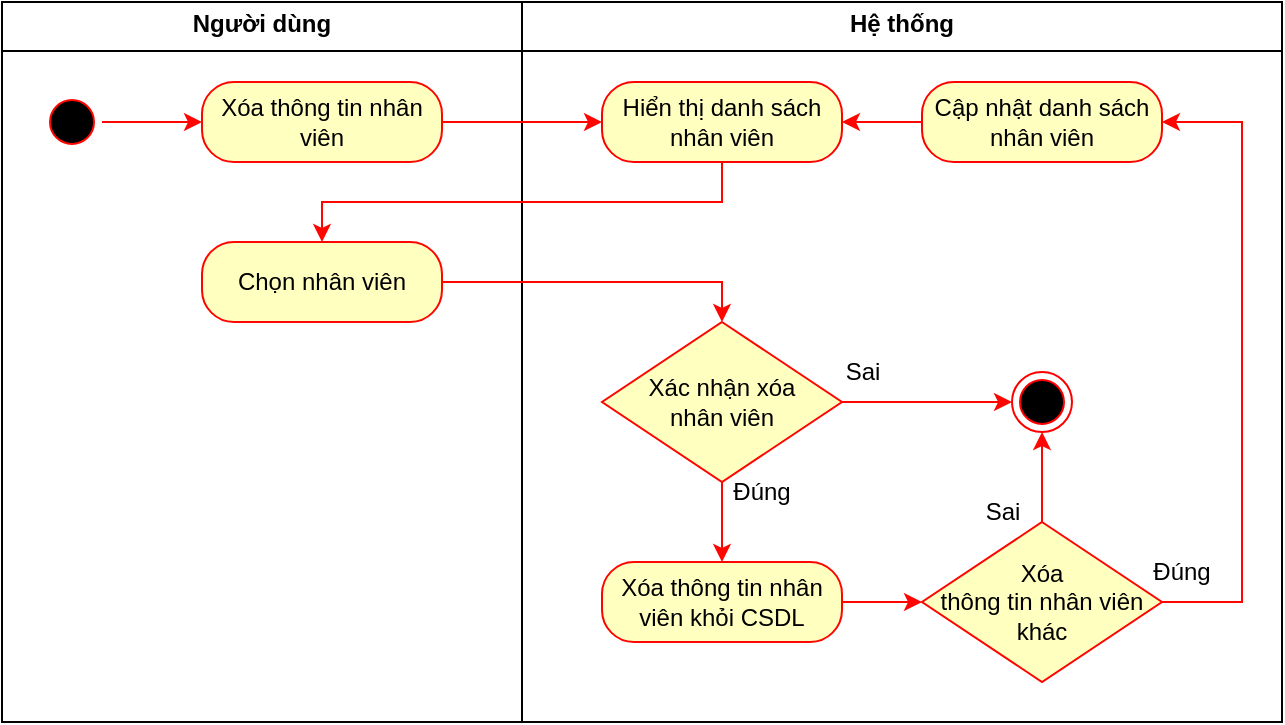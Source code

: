 <mxfile version="26.0.6">
  <diagram name="Page-1" id="PKyYX3vsG4ybNM-JQGrI">
    <mxGraphModel dx="1235" dy="560" grid="1" gridSize="10" guides="1" tooltips="1" connect="1" arrows="1" fold="1" page="1" pageScale="1" pageWidth="850" pageHeight="1100" math="0" shadow="0">
      <root>
        <mxCell id="0" />
        <mxCell id="1" parent="0" />
        <mxCell id="Td0V5ICsW-vDLjU0_Mix-1" value="&lt;p style=&quot;margin:0px;margin-top:4px;text-align:center;&quot;&gt;&lt;b&gt;Hệ thống&lt;/b&gt;&lt;/p&gt;&lt;hr size=&quot;1&quot; style=&quot;border-style:solid;&quot;&gt;&lt;div style=&quot;height:2px;&quot;&gt;&lt;/div&gt;" style="verticalAlign=top;align=left;overflow=fill;html=1;whiteSpace=wrap;" vertex="1" parent="1">
          <mxGeometry x="260" width="380" height="360" as="geometry" />
        </mxCell>
        <mxCell id="Td0V5ICsW-vDLjU0_Mix-2" value="&lt;p style=&quot;margin:0px;margin-top:4px;text-align:center;&quot;&gt;&lt;b&gt;Người dùng&lt;/b&gt;&lt;/p&gt;&lt;hr size=&quot;1&quot; style=&quot;border-style:solid;&quot;&gt;&lt;div style=&quot;height:2px;&quot;&gt;&lt;/div&gt;" style="verticalAlign=top;align=left;overflow=fill;html=1;whiteSpace=wrap;" vertex="1" parent="1">
          <mxGeometry width="260" height="360" as="geometry" />
        </mxCell>
        <mxCell id="Td0V5ICsW-vDLjU0_Mix-3" value="" style="ellipse;html=1;shape=startState;fillColor=#000000;strokeColor=#FF0500;" vertex="1" parent="1">
          <mxGeometry x="20" y="45" width="30" height="30" as="geometry" />
        </mxCell>
        <mxCell id="Td0V5ICsW-vDLjU0_Mix-4" value="" style="edgeStyle=orthogonalEdgeStyle;rounded=0;orthogonalLoop=1;jettySize=auto;html=1;strokeColor=#FF0500;" edge="1" parent="1" source="Td0V5ICsW-vDLjU0_Mix-3" target="Td0V5ICsW-vDLjU0_Mix-6">
          <mxGeometry relative="1" as="geometry" />
        </mxCell>
        <mxCell id="Td0V5ICsW-vDLjU0_Mix-5" value="" style="edgeStyle=orthogonalEdgeStyle;rounded=0;orthogonalLoop=1;jettySize=auto;html=1;strokeColor=#FF0500;" edge="1" parent="1" source="Td0V5ICsW-vDLjU0_Mix-6">
          <mxGeometry relative="1" as="geometry">
            <mxPoint x="300" y="60" as="targetPoint" />
          </mxGeometry>
        </mxCell>
        <mxCell id="Td0V5ICsW-vDLjU0_Mix-6" value="Xóa thông tin nhân viên" style="rounded=1;whiteSpace=wrap;html=1;arcSize=40;fontColor=#000000;fillColor=#ffffc0;strokeColor=#FF0500;" vertex="1" parent="1">
          <mxGeometry x="100" y="40" width="120" height="40" as="geometry" />
        </mxCell>
        <mxCell id="Td0V5ICsW-vDLjU0_Mix-7" style="edgeStyle=orthogonalEdgeStyle;rounded=0;orthogonalLoop=1;jettySize=auto;html=1;entryX=0.5;entryY=0;entryDx=0;entryDy=0;strokeColor=#FF0500;" edge="1" parent="1" target="Td0V5ICsW-vDLjU0_Mix-10">
          <mxGeometry relative="1" as="geometry">
            <Array as="points">
              <mxPoint x="360" y="100" />
              <mxPoint x="160" y="100" />
            </Array>
            <mxPoint x="360" y="80" as="sourcePoint" />
          </mxGeometry>
        </mxCell>
        <mxCell id="Td0V5ICsW-vDLjU0_Mix-78" style="edgeStyle=orthogonalEdgeStyle;rounded=0;orthogonalLoop=1;jettySize=auto;html=1;entryX=0.5;entryY=0;entryDx=0;entryDy=0;strokeColor=#FF0500;" edge="1" parent="1" source="Td0V5ICsW-vDLjU0_Mix-10" target="Td0V5ICsW-vDLjU0_Mix-62">
          <mxGeometry relative="1" as="geometry" />
        </mxCell>
        <mxCell id="Td0V5ICsW-vDLjU0_Mix-10" value="Chọn nhân viên" style="rounded=1;whiteSpace=wrap;html=1;arcSize=40;fontColor=#000000;fillColor=#ffffc0;strokeColor=#FF0500;" vertex="1" parent="1">
          <mxGeometry x="100" y="120" width="120" height="40" as="geometry" />
        </mxCell>
        <mxCell id="Td0V5ICsW-vDLjU0_Mix-61" value="Hiển thị danh sách nhân viên" style="rounded=1;whiteSpace=wrap;html=1;arcSize=40;fontColor=#000000;fillColor=#ffffc0;strokeColor=#ff0000;" vertex="1" parent="1">
          <mxGeometry x="300" y="40" width="120" height="40" as="geometry" />
        </mxCell>
        <mxCell id="Td0V5ICsW-vDLjU0_Mix-65" value="" style="edgeStyle=orthogonalEdgeStyle;rounded=0;orthogonalLoop=1;jettySize=auto;html=1;strokeColor=#FF0500;" edge="1" parent="1" source="Td0V5ICsW-vDLjU0_Mix-62" target="Td0V5ICsW-vDLjU0_Mix-64">
          <mxGeometry relative="1" as="geometry" />
        </mxCell>
        <mxCell id="Td0V5ICsW-vDLjU0_Mix-70" value="" style="edgeStyle=orthogonalEdgeStyle;rounded=0;orthogonalLoop=1;jettySize=auto;html=1;strokeColor=#FF0500;" edge="1" parent="1" source="Td0V5ICsW-vDLjU0_Mix-62" target="Td0V5ICsW-vDLjU0_Mix-69">
          <mxGeometry relative="1" as="geometry" />
        </mxCell>
        <mxCell id="Td0V5ICsW-vDLjU0_Mix-62" value="Xác nhận xóa&lt;br&gt;&lt;div&gt;nhân viên&lt;/div&gt;" style="rhombus;whiteSpace=wrap;html=1;fontColor=#000000;fillColor=#ffffc0;strokeColor=#FF0500;" vertex="1" parent="1">
          <mxGeometry x="300" y="160" width="120" height="80" as="geometry" />
        </mxCell>
        <mxCell id="Td0V5ICsW-vDLjU0_Mix-67" value="" style="edgeStyle=orthogonalEdgeStyle;rounded=0;orthogonalLoop=1;jettySize=auto;html=1;strokeColor=#FF0500;" edge="1" parent="1" source="Td0V5ICsW-vDLjU0_Mix-64" target="Td0V5ICsW-vDLjU0_Mix-66">
          <mxGeometry relative="1" as="geometry" />
        </mxCell>
        <mxCell id="Td0V5ICsW-vDLjU0_Mix-64" value="Xóa thông tin nhân viên khỏi CSDL" style="rounded=1;whiteSpace=wrap;html=1;arcSize=40;fontColor=#000000;fillColor=#ffffc0;strokeColor=#FF0500;" vertex="1" parent="1">
          <mxGeometry x="300" y="280" width="120" height="40" as="geometry" />
        </mxCell>
        <mxCell id="Td0V5ICsW-vDLjU0_Mix-71" value="" style="edgeStyle=orthogonalEdgeStyle;rounded=0;orthogonalLoop=1;jettySize=auto;html=1;strokeColor=#FF0500;" edge="1" parent="1" source="Td0V5ICsW-vDLjU0_Mix-66" target="Td0V5ICsW-vDLjU0_Mix-69">
          <mxGeometry relative="1" as="geometry" />
        </mxCell>
        <mxCell id="Td0V5ICsW-vDLjU0_Mix-79" style="edgeStyle=orthogonalEdgeStyle;rounded=0;orthogonalLoop=1;jettySize=auto;html=1;entryX=1;entryY=0.5;entryDx=0;entryDy=0;strokeColor=#FF0500;" edge="1" parent="1" source="Td0V5ICsW-vDLjU0_Mix-66" target="Td0V5ICsW-vDLjU0_Mix-76">
          <mxGeometry relative="1" as="geometry">
            <Array as="points">
              <mxPoint x="620" y="300" />
              <mxPoint x="620" y="60" />
            </Array>
          </mxGeometry>
        </mxCell>
        <mxCell id="Td0V5ICsW-vDLjU0_Mix-66" value="Xóa&lt;br&gt;thông tin&amp;nbsp;&lt;span style=&quot;background-color: transparent; color: light-dark(rgb(0, 0, 0), rgb(237, 237, 237));&quot;&gt;nhân viên&lt;/span&gt;&lt;div&gt;khác&lt;/div&gt;" style="rhombus;whiteSpace=wrap;html=1;fontColor=#000000;fillColor=#ffffc0;strokeColor=#FF0500;" vertex="1" parent="1">
          <mxGeometry x="460" y="260" width="120" height="80" as="geometry" />
        </mxCell>
        <mxCell id="Td0V5ICsW-vDLjU0_Mix-69" value="" style="ellipse;html=1;shape=endState;fillColor=#000000;strokeColor=#ff0000;" vertex="1" parent="1">
          <mxGeometry x="505" y="185" width="30" height="30" as="geometry" />
        </mxCell>
        <mxCell id="Td0V5ICsW-vDLjU0_Mix-72" value="Đúng" style="text;html=1;align=center;verticalAlign=middle;whiteSpace=wrap;rounded=0;fontFamily=Helvetica;fontSize=12;fontColor=#000000;" vertex="1" parent="1">
          <mxGeometry x="350" y="230" width="60" height="30" as="geometry" />
        </mxCell>
        <mxCell id="Td0V5ICsW-vDLjU0_Mix-73" value="Đúng" style="text;html=1;align=center;verticalAlign=middle;whiteSpace=wrap;rounded=0;fontFamily=Helvetica;fontSize=12;fontColor=#000000;" vertex="1" parent="1">
          <mxGeometry x="560" y="270" width="60" height="30" as="geometry" />
        </mxCell>
        <mxCell id="Td0V5ICsW-vDLjU0_Mix-74" value="Sai" style="text;html=1;align=center;verticalAlign=middle;resizable=0;points=[];autosize=1;strokeColor=none;fillColor=none;" vertex="1" parent="1">
          <mxGeometry x="410" y="170" width="40" height="30" as="geometry" />
        </mxCell>
        <mxCell id="Td0V5ICsW-vDLjU0_Mix-75" value="Sai" style="text;html=1;align=center;verticalAlign=middle;resizable=0;points=[];autosize=1;strokeColor=none;fillColor=none;" vertex="1" parent="1">
          <mxGeometry x="480" y="240" width="40" height="30" as="geometry" />
        </mxCell>
        <mxCell id="Td0V5ICsW-vDLjU0_Mix-80" value="" style="edgeStyle=orthogonalEdgeStyle;rounded=0;orthogonalLoop=1;jettySize=auto;html=1;strokeColor=#FF0500;" edge="1" parent="1" source="Td0V5ICsW-vDLjU0_Mix-76" target="Td0V5ICsW-vDLjU0_Mix-61">
          <mxGeometry relative="1" as="geometry" />
        </mxCell>
        <mxCell id="Td0V5ICsW-vDLjU0_Mix-76" value="Cập nhật danh sách&lt;br&gt;nhân viên" style="rounded=1;whiteSpace=wrap;html=1;arcSize=40;fontColor=#000000;fillColor=#ffffc0;strokeColor=#ff0000;" vertex="1" parent="1">
          <mxGeometry x="460" y="40" width="120" height="40" as="geometry" />
        </mxCell>
      </root>
    </mxGraphModel>
  </diagram>
</mxfile>
